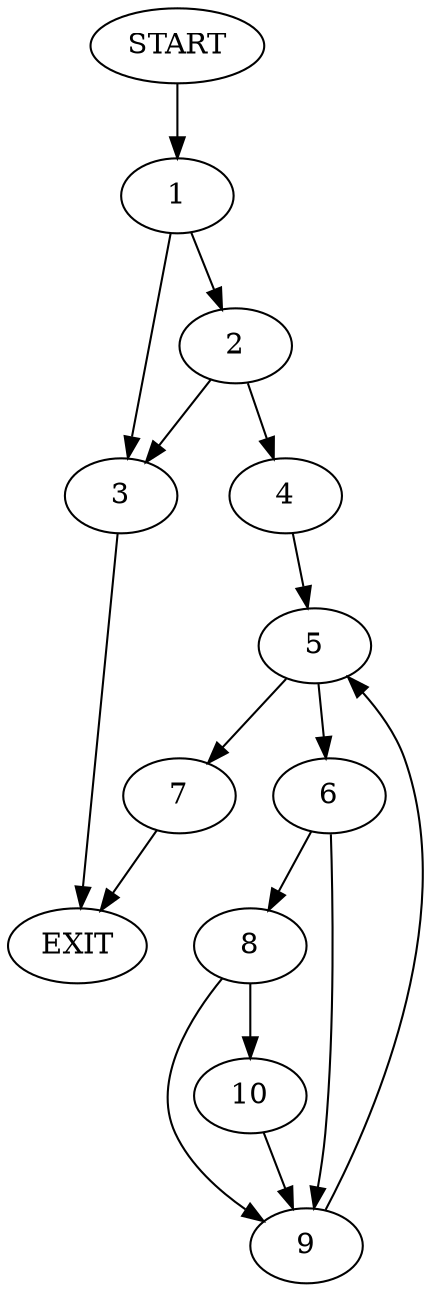 digraph {
0 [label="START"]
11 [label="EXIT"]
0 -> 1
1 -> 2
1 -> 3
2 -> 4
2 -> 3
3 -> 11
4 -> 5
5 -> 6
5 -> 7
6 -> 8
6 -> 9
7 -> 11
9 -> 5
8 -> 9
8 -> 10
10 -> 9
}
